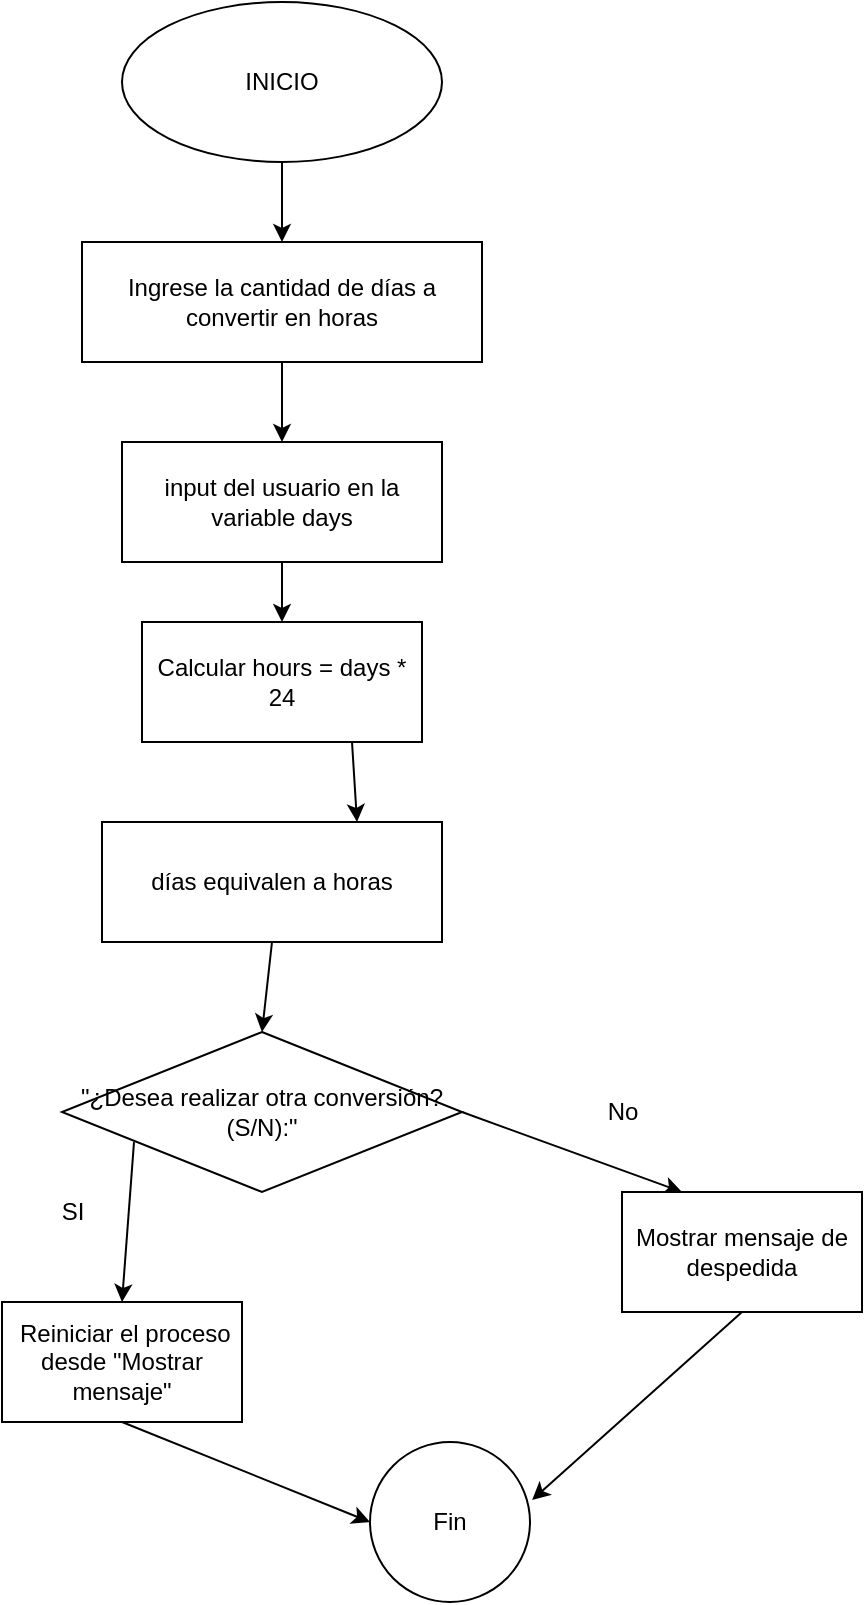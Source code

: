 <mxfile version="24.6.1" type="device">
  <diagram name="Página-1" id="9a-uIuPXoqr6vnxGy6uq">
    <mxGraphModel dx="1633" dy="766" grid="1" gridSize="10" guides="1" tooltips="1" connect="1" arrows="1" fold="1" page="1" pageScale="1" pageWidth="827" pageHeight="1169" math="0" shadow="0">
      <root>
        <mxCell id="0" />
        <mxCell id="1" parent="0" />
        <mxCell id="pNO7ZRAIR1xsrUgvr73_-5" style="edgeStyle=none;rounded=0;orthogonalLoop=1;jettySize=auto;html=1;exitX=0.5;exitY=1;exitDx=0;exitDy=0;entryX=0.5;entryY=0;entryDx=0;entryDy=0;" parent="1" source="pNO7ZRAIR1xsrUgvr73_-2" target="pNO7ZRAIR1xsrUgvr73_-4" edge="1">
          <mxGeometry relative="1" as="geometry" />
        </mxCell>
        <mxCell id="pNO7ZRAIR1xsrUgvr73_-2" value="INICIO" style="ellipse;whiteSpace=wrap;html=1;" parent="1" vertex="1">
          <mxGeometry x="210" y="30" width="160" height="80" as="geometry" />
        </mxCell>
        <mxCell id="pNO7ZRAIR1xsrUgvr73_-8" style="edgeStyle=none;rounded=0;orthogonalLoop=1;jettySize=auto;html=1;exitX=0.5;exitY=1;exitDx=0;exitDy=0;entryX=0.5;entryY=0;entryDx=0;entryDy=0;" parent="1" source="pNO7ZRAIR1xsrUgvr73_-3" target="pNO7ZRAIR1xsrUgvr73_-7" edge="1">
          <mxGeometry relative="1" as="geometry" />
        </mxCell>
        <mxCell id="pNO7ZRAIR1xsrUgvr73_-3" value="input del usuario en la variable days" style="whiteSpace=wrap;html=1;" parent="1" vertex="1">
          <mxGeometry x="210" y="250" width="160" height="60" as="geometry" />
        </mxCell>
        <mxCell id="pNO7ZRAIR1xsrUgvr73_-6" style="edgeStyle=none;rounded=0;orthogonalLoop=1;jettySize=auto;html=1;exitX=0.5;exitY=1;exitDx=0;exitDy=0;entryX=0.5;entryY=0;entryDx=0;entryDy=0;" parent="1" source="pNO7ZRAIR1xsrUgvr73_-4" target="pNO7ZRAIR1xsrUgvr73_-3" edge="1">
          <mxGeometry relative="1" as="geometry" />
        </mxCell>
        <mxCell id="pNO7ZRAIR1xsrUgvr73_-4" value="Ingrese la cantidad de días a convertir en horas" style="whiteSpace=wrap;html=1;" parent="1" vertex="1">
          <mxGeometry x="190" y="150" width="200" height="60" as="geometry" />
        </mxCell>
        <mxCell id="pNO7ZRAIR1xsrUgvr73_-11" style="edgeStyle=none;rounded=0;orthogonalLoop=1;jettySize=auto;html=1;exitX=0.75;exitY=1;exitDx=0;exitDy=0;entryX=0.75;entryY=0;entryDx=0;entryDy=0;" parent="1" source="pNO7ZRAIR1xsrUgvr73_-7" target="pNO7ZRAIR1xsrUgvr73_-9" edge="1">
          <mxGeometry relative="1" as="geometry" />
        </mxCell>
        <mxCell id="pNO7ZRAIR1xsrUgvr73_-7" value="Calcular hours = days * 24" style="whiteSpace=wrap;html=1;" parent="1" vertex="1">
          <mxGeometry x="220" y="340" width="140" height="60" as="geometry" />
        </mxCell>
        <mxCell id="pNO7ZRAIR1xsrUgvr73_-9" value="días equivalen a horas" style="whiteSpace=wrap;html=1;" parent="1" vertex="1">
          <mxGeometry x="200" y="440" width="170" height="60" as="geometry" />
        </mxCell>
        <mxCell id="pNO7ZRAIR1xsrUgvr73_-13" style="edgeStyle=none;rounded=0;orthogonalLoop=1;jettySize=auto;html=1;exitX=0.18;exitY=0.688;exitDx=0;exitDy=0;entryX=0.5;entryY=0;entryDx=0;entryDy=0;exitPerimeter=0;" parent="1" source="9K9DAQVLAB5efiwIxVZW-1" target="pNO7ZRAIR1xsrUgvr73_-15" edge="1">
          <mxGeometry relative="1" as="geometry">
            <mxPoint x="390" y="680" as="targetPoint" />
            <mxPoint x="400" y="575.5" as="sourcePoint" />
          </mxGeometry>
        </mxCell>
        <mxCell id="pNO7ZRAIR1xsrUgvr73_-17" style="edgeStyle=none;rounded=0;orthogonalLoop=1;jettySize=auto;html=1;exitX=1;exitY=0.5;exitDx=0;exitDy=0;entryX=0.25;entryY=0;entryDx=0;entryDy=0;" parent="1" source="9K9DAQVLAB5efiwIxVZW-1" target="pNO7ZRAIR1xsrUgvr73_-18" edge="1">
          <mxGeometry relative="1" as="geometry">
            <mxPoint x="510" y="660" as="targetPoint" />
            <mxPoint x="520" y="575.5" as="sourcePoint" />
          </mxGeometry>
        </mxCell>
        <mxCell id="pNO7ZRAIR1xsrUgvr73_-12" style="edgeStyle=none;rounded=0;orthogonalLoop=1;jettySize=auto;html=1;exitX=0.5;exitY=1;exitDx=0;exitDy=0;entryX=0.5;entryY=0;entryDx=0;entryDy=0;" parent="1" source="pNO7ZRAIR1xsrUgvr73_-9" target="9K9DAQVLAB5efiwIxVZW-1" edge="1">
          <mxGeometry relative="1" as="geometry">
            <mxPoint x="447.04" y="512.161" as="targetPoint" />
          </mxGeometry>
        </mxCell>
        <mxCell id="pNO7ZRAIR1xsrUgvr73_-14" value="SI" style="text;html=1;align=center;verticalAlign=middle;resizable=0;points=[];autosize=1;strokeColor=none;fillColor=none;" parent="1" vertex="1">
          <mxGeometry x="170" y="620" width="30" height="30" as="geometry" />
        </mxCell>
        <mxCell id="pNO7ZRAIR1xsrUgvr73_-15" value="&amp;nbsp;Reiniciar el proceso desde &quot;Mostrar mensaje&quot;" style="whiteSpace=wrap;html=1;" parent="1" vertex="1">
          <mxGeometry x="150" y="680" width="120" height="60" as="geometry" />
        </mxCell>
        <mxCell id="pNO7ZRAIR1xsrUgvr73_-22" style="edgeStyle=none;rounded=0;orthogonalLoop=1;jettySize=auto;html=1;exitX=0.5;exitY=1;exitDx=0;exitDy=0;entryX=1.013;entryY=0.363;entryDx=0;entryDy=0;entryPerimeter=0;" parent="1" source="pNO7ZRAIR1xsrUgvr73_-18" target="9K9DAQVLAB5efiwIxVZW-3" edge="1">
          <mxGeometry relative="1" as="geometry">
            <mxPoint x="526.667" y="740" as="targetPoint" />
          </mxGeometry>
        </mxCell>
        <mxCell id="pNO7ZRAIR1xsrUgvr73_-18" value="Mostrar mensaje de despedida" style="whiteSpace=wrap;html=1;" parent="1" vertex="1">
          <mxGeometry x="460" y="625" width="120" height="60" as="geometry" />
        </mxCell>
        <mxCell id="pNO7ZRAIR1xsrUgvr73_-19" value="No" style="text;html=1;align=center;verticalAlign=middle;resizable=0;points=[];autosize=1;strokeColor=none;fillColor=none;" parent="1" vertex="1">
          <mxGeometry x="440" y="570" width="40" height="30" as="geometry" />
        </mxCell>
        <mxCell id="pNO7ZRAIR1xsrUgvr73_-21" style="edgeStyle=none;rounded=0;orthogonalLoop=1;jettySize=auto;html=1;exitX=0.5;exitY=1;exitDx=0;exitDy=0;entryX=0;entryY=0.5;entryDx=0;entryDy=0;" parent="1" source="pNO7ZRAIR1xsrUgvr73_-15" target="9K9DAQVLAB5efiwIxVZW-3" edge="1">
          <mxGeometry relative="1" as="geometry">
            <mxPoint x="370" y="777.02" as="targetPoint" />
          </mxGeometry>
        </mxCell>
        <mxCell id="9K9DAQVLAB5efiwIxVZW-1" value="&quot;¿Desea realizar otra conversión? (S/N):&quot;" style="rhombus;whiteSpace=wrap;html=1;" vertex="1" parent="1">
          <mxGeometry x="180" y="545" width="200" height="80" as="geometry" />
        </mxCell>
        <mxCell id="9K9DAQVLAB5efiwIxVZW-3" value="Fin" style="ellipse;whiteSpace=wrap;html=1;" vertex="1" parent="1">
          <mxGeometry x="334" y="750" width="80" height="80" as="geometry" />
        </mxCell>
      </root>
    </mxGraphModel>
  </diagram>
</mxfile>
